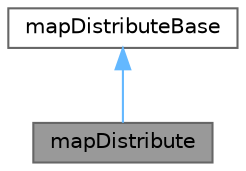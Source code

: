 digraph "mapDistribute"
{
 // LATEX_PDF_SIZE
  bgcolor="transparent";
  edge [fontname=Helvetica,fontsize=10,labelfontname=Helvetica,labelfontsize=10];
  node [fontname=Helvetica,fontsize=10,shape=box,height=0.2,width=0.4];
  Node1 [id="Node000001",label="mapDistribute",height=0.2,width=0.4,color="gray40", fillcolor="grey60", style="filled", fontcolor="black",tooltip="Class containing processor-to-processor mapping information."];
  Node2 -> Node1 [id="edge1_Node000001_Node000002",dir="back",color="steelblue1",style="solid",tooltip=" "];
  Node2 [id="Node000002",label="mapDistributeBase",height=0.2,width=0.4,color="gray40", fillcolor="white", style="filled",URL="$classFoam_1_1mapDistributeBase.html",tooltip="Class containing processor-to-processor mapping information."];
}
